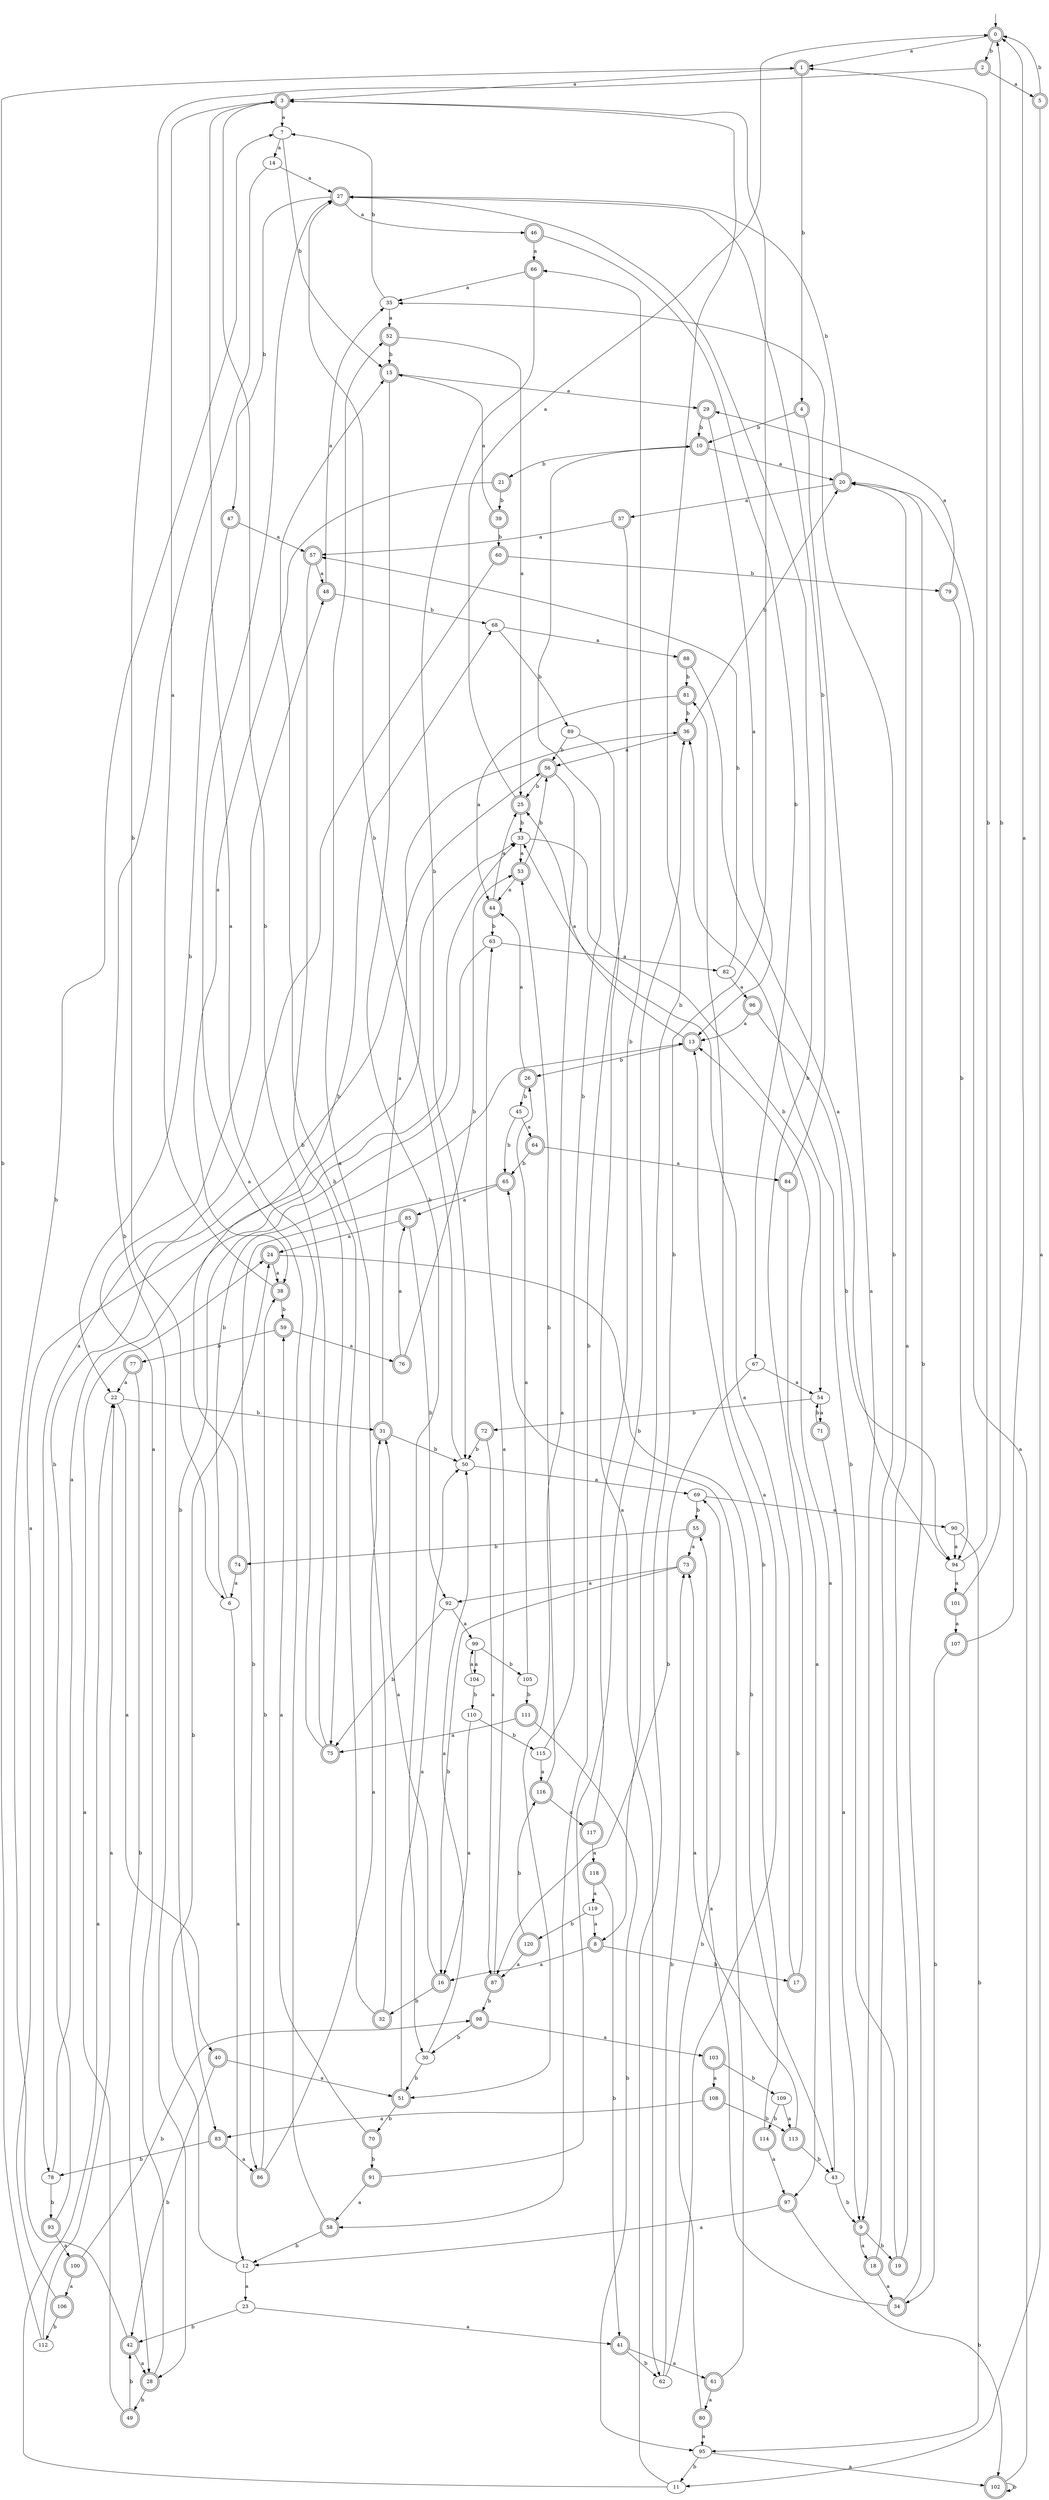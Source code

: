 digraph RandomDFA {
  __start0 [label="", shape=none];
  __start0 -> 0 [label=""];
  0 [shape=circle] [shape=doublecircle]
  0 -> 1 [label="a"]
  0 -> 2 [label="b"]
  1 [shape=doublecircle]
  1 -> 3 [label="a"]
  1 -> 4 [label="b"]
  2 [shape=doublecircle]
  2 -> 5 [label="a"]
  2 -> 6 [label="b"]
  3 [shape=doublecircle]
  3 -> 7 [label="a"]
  3 -> 8 [label="b"]
  4 [shape=doublecircle]
  4 -> 9 [label="a"]
  4 -> 10 [label="b"]
  5 [shape=doublecircle]
  5 -> 11 [label="a"]
  5 -> 0 [label="b"]
  6
  6 -> 12 [label="a"]
  6 -> 13 [label="b"]
  7
  7 -> 14 [label="a"]
  7 -> 15 [label="b"]
  8 [shape=doublecircle]
  8 -> 16 [label="a"]
  8 -> 17 [label="b"]
  9 [shape=doublecircle]
  9 -> 18 [label="a"]
  9 -> 19 [label="b"]
  10 [shape=doublecircle]
  10 -> 20 [label="a"]
  10 -> 21 [label="b"]
  11
  11 -> 22 [label="a"]
  11 -> 3 [label="b"]
  12
  12 -> 23 [label="a"]
  12 -> 24 [label="b"]
  13 [shape=doublecircle]
  13 -> 25 [label="a"]
  13 -> 26 [label="b"]
  14
  14 -> 27 [label="a"]
  14 -> 28 [label="b"]
  15 [shape=doublecircle]
  15 -> 29 [label="a"]
  15 -> 30 [label="b"]
  16 [shape=doublecircle]
  16 -> 31 [label="a"]
  16 -> 32 [label="b"]
  17 [shape=doublecircle]
  17 -> 33 [label="a"]
  17 -> 27 [label="b"]
  18 [shape=doublecircle]
  18 -> 34 [label="a"]
  18 -> 35 [label="b"]
  19 [shape=doublecircle]
  19 -> 20 [label="a"]
  19 -> 36 [label="b"]
  20 [shape=doublecircle]
  20 -> 37 [label="a"]
  20 -> 27 [label="b"]
  21 [shape=doublecircle]
  21 -> 38 [label="a"]
  21 -> 39 [label="b"]
  22
  22 -> 40 [label="a"]
  22 -> 31 [label="b"]
  23
  23 -> 41 [label="a"]
  23 -> 42 [label="b"]
  24 [shape=doublecircle]
  24 -> 38 [label="a"]
  24 -> 43 [label="b"]
  25 [shape=doublecircle]
  25 -> 0 [label="a"]
  25 -> 33 [label="b"]
  26 [shape=doublecircle]
  26 -> 44 [label="a"]
  26 -> 45 [label="b"]
  27 [shape=doublecircle]
  27 -> 46 [label="a"]
  27 -> 47 [label="b"]
  28 [shape=doublecircle]
  28 -> 48 [label="a"]
  28 -> 49 [label="b"]
  29 [shape=doublecircle]
  29 -> 13 [label="a"]
  29 -> 10 [label="b"]
  30
  30 -> 50 [label="a"]
  30 -> 51 [label="b"]
  31 [shape=doublecircle]
  31 -> 36 [label="a"]
  31 -> 50 [label="b"]
  32 [shape=doublecircle]
  32 -> 52 [label="a"]
  32 -> 15 [label="b"]
  33
  33 -> 53 [label="a"]
  33 -> 54 [label="b"]
  34 [shape=doublecircle]
  34 -> 55 [label="a"]
  34 -> 20 [label="b"]
  35
  35 -> 52 [label="a"]
  35 -> 7 [label="b"]
  36 [shape=doublecircle]
  36 -> 56 [label="a"]
  36 -> 20 [label="b"]
  37 [shape=doublecircle]
  37 -> 57 [label="a"]
  37 -> 58 [label="b"]
  38 [shape=doublecircle]
  38 -> 3 [label="a"]
  38 -> 59 [label="b"]
  39 [shape=doublecircle]
  39 -> 15 [label="a"]
  39 -> 60 [label="b"]
  40 [shape=doublecircle]
  40 -> 51 [label="a"]
  40 -> 42 [label="b"]
  41 [shape=doublecircle]
  41 -> 61 [label="a"]
  41 -> 62 [label="b"]
  42 [shape=doublecircle]
  42 -> 28 [label="a"]
  42 -> 7 [label="b"]
  43
  43 -> 13 [label="a"]
  43 -> 9 [label="b"]
  44 [shape=doublecircle]
  44 -> 25 [label="a"]
  44 -> 63 [label="b"]
  45
  45 -> 64 [label="a"]
  45 -> 65 [label="b"]
  46 [shape=doublecircle]
  46 -> 66 [label="a"]
  46 -> 67 [label="b"]
  47 [shape=doublecircle]
  47 -> 57 [label="a"]
  47 -> 22 [label="b"]
  48 [shape=doublecircle]
  48 -> 35 [label="a"]
  48 -> 68 [label="b"]
  49 [shape=doublecircle]
  49 -> 24 [label="a"]
  49 -> 42 [label="b"]
  50
  50 -> 69 [label="a"]
  50 -> 27 [label="b"]
  51 [shape=doublecircle]
  51 -> 50 [label="a"]
  51 -> 70 [label="b"]
  52 [shape=doublecircle]
  52 -> 25 [label="a"]
  52 -> 15 [label="b"]
  53 [shape=doublecircle]
  53 -> 44 [label="a"]
  53 -> 56 [label="b"]
  54
  54 -> 71 [label="a"]
  54 -> 72 [label="b"]
  55 [shape=doublecircle]
  55 -> 73 [label="a"]
  55 -> 74 [label="b"]
  56 [shape=doublecircle]
  56 -> 51 [label="a"]
  56 -> 25 [label="b"]
  57 [shape=doublecircle]
  57 -> 48 [label="a"]
  57 -> 75 [label="b"]
  58 [shape=doublecircle]
  58 -> 27 [label="a"]
  58 -> 12 [label="b"]
  59 [shape=doublecircle]
  59 -> 76 [label="a"]
  59 -> 77 [label="b"]
  60 [shape=doublecircle]
  60 -> 78 [label="a"]
  60 -> 79 [label="b"]
  61 [shape=doublecircle]
  61 -> 80 [label="a"]
  61 -> 65 [label="b"]
  62
  62 -> 81 [label="a"]
  62 -> 73 [label="b"]
  63
  63 -> 82 [label="a"]
  63 -> 83 [label="b"]
  64 [shape=doublecircle]
  64 -> 84 [label="a"]
  64 -> 65 [label="b"]
  65 [shape=doublecircle]
  65 -> 85 [label="a"]
  65 -> 86 [label="b"]
  66 [shape=doublecircle]
  66 -> 35 [label="a"]
  66 -> 50 [label="b"]
  67
  67 -> 54 [label="a"]
  67 -> 87 [label="b"]
  68
  68 -> 88 [label="a"]
  68 -> 89 [label="b"]
  69
  69 -> 90 [label="a"]
  69 -> 55 [label="b"]
  70 [shape=doublecircle]
  70 -> 59 [label="a"]
  70 -> 91 [label="b"]
  71 [shape=doublecircle]
  71 -> 9 [label="a"]
  71 -> 54 [label="b"]
  72 [shape=doublecircle]
  72 -> 87 [label="a"]
  72 -> 50 [label="b"]
  73 [shape=doublecircle]
  73 -> 92 [label="a"]
  73 -> 16 [label="b"]
  74 [shape=doublecircle]
  74 -> 6 [label="a"]
  74 -> 68 [label="b"]
  75 [shape=doublecircle]
  75 -> 3 [label="a"]
  75 -> 3 [label="b"]
  76 [shape=doublecircle]
  76 -> 85 [label="a"]
  76 -> 53 [label="b"]
  77 [shape=doublecircle]
  77 -> 22 [label="a"]
  77 -> 28 [label="b"]
  78
  78 -> 33 [label="a"]
  78 -> 93 [label="b"]
  79 [shape=doublecircle]
  79 -> 29 [label="a"]
  79 -> 94 [label="b"]
  80 [shape=doublecircle]
  80 -> 95 [label="a"]
  80 -> 69 [label="b"]
  81 [shape=doublecircle]
  81 -> 44 [label="a"]
  81 -> 36 [label="b"]
  82
  82 -> 96 [label="a"]
  82 -> 57 [label="b"]
  83 [shape=doublecircle]
  83 -> 86 [label="a"]
  83 -> 78 [label="b"]
  84 [shape=doublecircle]
  84 -> 97 [label="a"]
  84 -> 27 [label="b"]
  85 [shape=doublecircle]
  85 -> 24 [label="a"]
  85 -> 92 [label="b"]
  86 [shape=doublecircle]
  86 -> 31 [label="a"]
  86 -> 38 [label="b"]
  87 [shape=doublecircle]
  87 -> 63 [label="a"]
  87 -> 98 [label="b"]
  88 [shape=doublecircle]
  88 -> 94 [label="a"]
  88 -> 81 [label="b"]
  89
  89 -> 62 [label="a"]
  89 -> 56 [label="b"]
  90
  90 -> 94 [label="a"]
  90 -> 95 [label="b"]
  91 [shape=doublecircle]
  91 -> 58 [label="a"]
  91 -> 36 [label="b"]
  92
  92 -> 99 [label="a"]
  92 -> 75 [label="b"]
  93 [shape=doublecircle]
  93 -> 100 [label="a"]
  93 -> 56 [label="b"]
  94
  94 -> 101 [label="a"]
  94 -> 1 [label="b"]
  95
  95 -> 102 [label="a"]
  95 -> 11 [label="b"]
  96 [shape=doublecircle]
  96 -> 13 [label="a"]
  96 -> 94 [label="b"]
  97 [shape=doublecircle]
  97 -> 12 [label="a"]
  97 -> 102 [label="b"]
  98 [shape=doublecircle]
  98 -> 103 [label="a"]
  98 -> 30 [label="b"]
  99
  99 -> 104 [label="a"]
  99 -> 105 [label="b"]
  100 [shape=doublecircle]
  100 -> 106 [label="a"]
  100 -> 98 [label="b"]
  101 [shape=doublecircle]
  101 -> 107 [label="a"]
  101 -> 0 [label="b"]
  102 [shape=doublecircle]
  102 -> 20 [label="a"]
  102 -> 102 [label="b"]
  103 [shape=doublecircle]
  103 -> 108 [label="a"]
  103 -> 109 [label="b"]
  104
  104 -> 99 [label="a"]
  104 -> 110 [label="b"]
  105
  105 -> 26 [label="a"]
  105 -> 111 [label="b"]
  106 [shape=doublecircle]
  106 -> 33 [label="a"]
  106 -> 112 [label="b"]
  107 [shape=doublecircle]
  107 -> 0 [label="a"]
  107 -> 34 [label="b"]
  108 [shape=doublecircle]
  108 -> 83 [label="a"]
  108 -> 113 [label="b"]
  109
  109 -> 113 [label="a"]
  109 -> 114 [label="b"]
  110
  110 -> 16 [label="a"]
  110 -> 115 [label="b"]
  111 [shape=doublecircle]
  111 -> 75 [label="a"]
  111 -> 95 [label="b"]
  112
  112 -> 22 [label="a"]
  112 -> 1 [label="b"]
  113 [shape=doublecircle]
  113 -> 73 [label="a"]
  113 -> 43 [label="b"]
  114 [shape=doublecircle]
  114 -> 97 [label="a"]
  114 -> 13 [label="b"]
  115
  115 -> 116 [label="a"]
  115 -> 10 [label="b"]
  116 [shape=doublecircle]
  116 -> 117 [label="a"]
  116 -> 53 [label="b"]
  117 [shape=doublecircle]
  117 -> 118 [label="a"]
  117 -> 66 [label="b"]
  118 [shape=doublecircle]
  118 -> 119 [label="a"]
  118 -> 41 [label="b"]
  119
  119 -> 8 [label="a"]
  119 -> 120 [label="b"]
  120 [shape=doublecircle]
  120 -> 87 [label="a"]
  120 -> 116 [label="b"]
}

